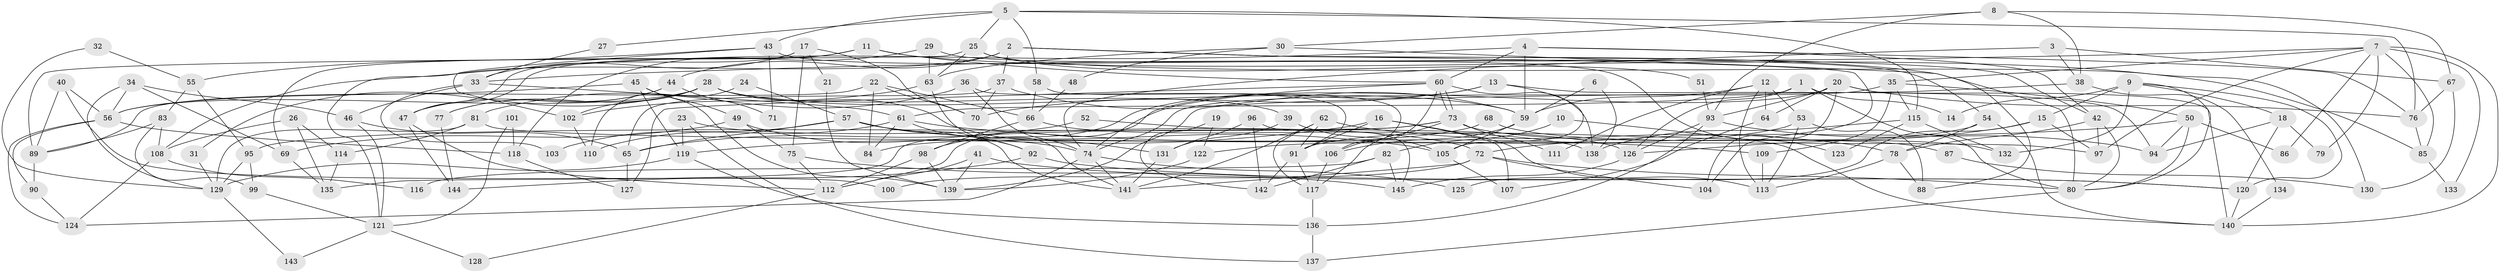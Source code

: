 // Generated by graph-tools (version 1.1) at 2025/51/03/09/25 04:51:59]
// undirected, 145 vertices, 290 edges
graph export_dot {
graph [start="1"]
  node [color=gray90,style=filled];
  1;
  2;
  3;
  4;
  5;
  6;
  7;
  8;
  9;
  10;
  11;
  12;
  13;
  14;
  15;
  16;
  17;
  18;
  19;
  20;
  21;
  22;
  23;
  24;
  25;
  26;
  27;
  28;
  29;
  30;
  31;
  32;
  33;
  34;
  35;
  36;
  37;
  38;
  39;
  40;
  41;
  42;
  43;
  44;
  45;
  46;
  47;
  48;
  49;
  50;
  51;
  52;
  53;
  54;
  55;
  56;
  57;
  58;
  59;
  60;
  61;
  62;
  63;
  64;
  65;
  66;
  67;
  68;
  69;
  70;
  71;
  72;
  73;
  74;
  75;
  76;
  77;
  78;
  79;
  80;
  81;
  82;
  83;
  84;
  85;
  86;
  87;
  88;
  89;
  90;
  91;
  92;
  93;
  94;
  95;
  96;
  97;
  98;
  99;
  100;
  101;
  102;
  103;
  104;
  105;
  106;
  107;
  108;
  109;
  110;
  111;
  112;
  113;
  114;
  115;
  116;
  117;
  118;
  119;
  120;
  121;
  122;
  123;
  124;
  125;
  126;
  127;
  128;
  129;
  130;
  131;
  132;
  133;
  134;
  135;
  136;
  137;
  138;
  139;
  140;
  141;
  142;
  143;
  144;
  145;
  1 -- 61;
  1 -- 80;
  1 -- 14;
  1 -- 126;
  2 -- 80;
  2 -- 37;
  2 -- 42;
  2 -- 44;
  2 -- 104;
  2 -- 121;
  3 -- 38;
  3 -- 74;
  3 -- 67;
  4 -- 76;
  4 -- 42;
  4 -- 59;
  4 -- 60;
  4 -- 108;
  5 -- 115;
  5 -- 43;
  5 -- 25;
  5 -- 27;
  5 -- 58;
  5 -- 76;
  6 -- 138;
  6 -- 59;
  7 -- 140;
  7 -- 97;
  7 -- 33;
  7 -- 35;
  7 -- 79;
  7 -- 85;
  7 -- 86;
  7 -- 133;
  8 -- 67;
  8 -- 93;
  8 -- 30;
  8 -- 38;
  9 -- 15;
  9 -- 120;
  9 -- 14;
  9 -- 18;
  9 -- 80;
  9 -- 132;
  10 -- 140;
  10 -- 82;
  11 -- 60;
  11 -- 85;
  11 -- 47;
  11 -- 69;
  12 -- 59;
  12 -- 64;
  12 -- 53;
  12 -- 111;
  12 -- 113;
  13 -- 98;
  13 -- 105;
  13 -- 70;
  13 -- 94;
  15 -- 97;
  15 -- 126;
  15 -- 125;
  16 -- 119;
  16 -- 113;
  16 -- 91;
  16 -- 107;
  17 -- 47;
  17 -- 33;
  17 -- 21;
  17 -- 70;
  17 -- 75;
  18 -- 120;
  18 -- 79;
  18 -- 94;
  19 -- 122;
  19 -- 142;
  20 -- 112;
  20 -- 104;
  20 -- 64;
  20 -- 76;
  20 -- 93;
  20 -- 140;
  21 -- 139;
  22 -- 89;
  22 -- 70;
  22 -- 66;
  22 -- 84;
  23 -- 137;
  23 -- 72;
  23 -- 119;
  24 -- 110;
  24 -- 57;
  25 -- 63;
  25 -- 51;
  25 -- 89;
  25 -- 130;
  26 -- 108;
  26 -- 135;
  26 -- 114;
  27 -- 33;
  28 -- 59;
  28 -- 56;
  28 -- 31;
  28 -- 39;
  28 -- 77;
  28 -- 102;
  28 -- 131;
  29 -- 118;
  29 -- 54;
  29 -- 63;
  30 -- 63;
  30 -- 48;
  30 -- 88;
  31 -- 129;
  32 -- 129;
  32 -- 55;
  33 -- 46;
  33 -- 61;
  33 -- 103;
  34 -- 69;
  34 -- 56;
  34 -- 46;
  34 -- 129;
  35 -- 50;
  35 -- 74;
  35 -- 109;
  35 -- 115;
  36 -- 91;
  36 -- 74;
  36 -- 81;
  37 -- 59;
  37 -- 70;
  37 -- 65;
  38 -- 139;
  38 -- 134;
  39 -- 131;
  39 -- 105;
  40 -- 89;
  40 -- 56;
  40 -- 100;
  41 -- 112;
  41 -- 139;
  41 -- 120;
  42 -- 80;
  42 -- 78;
  42 -- 97;
  43 -- 55;
  43 -- 102;
  43 -- 71;
  43 -- 123;
  44 -- 47;
  44 -- 71;
  44 -- 77;
  45 -- 119;
  45 -- 49;
  45 -- 56;
  45 -- 139;
  46 -- 65;
  46 -- 121;
  47 -- 144;
  47 -- 112;
  48 -- 66;
  49 -- 74;
  49 -- 69;
  49 -- 75;
  50 -- 80;
  50 -- 94;
  50 -- 72;
  50 -- 86;
  51 -- 93;
  52 -- 65;
  52 -- 126;
  53 -- 88;
  53 -- 113;
  53 -- 122;
  54 -- 91;
  54 -- 78;
  54 -- 140;
  55 -- 95;
  55 -- 83;
  56 -- 124;
  56 -- 90;
  56 -- 118;
  57 -- 105;
  57 -- 92;
  57 -- 65;
  57 -- 103;
  57 -- 141;
  58 -- 106;
  58 -- 66;
  59 -- 106;
  59 -- 105;
  60 -- 73;
  60 -- 73;
  60 -- 74;
  60 -- 106;
  60 -- 127;
  60 -- 138;
  61 -- 109;
  61 -- 84;
  61 -- 92;
  61 -- 110;
  62 -- 78;
  62 -- 141;
  62 -- 91;
  62 -- 117;
  63 -- 141;
  63 -- 102;
  64 -- 107;
  65 -- 127;
  66 -- 98;
  66 -- 138;
  67 -- 76;
  67 -- 130;
  68 -- 84;
  68 -- 132;
  69 -- 135;
  72 -- 141;
  72 -- 80;
  72 -- 100;
  72 -- 104;
  73 -- 117;
  73 -- 87;
  73 -- 95;
  73 -- 111;
  73 -- 135;
  74 -- 124;
  74 -- 125;
  74 -- 141;
  75 -- 112;
  75 -- 145;
  76 -- 85;
  77 -- 144;
  78 -- 113;
  78 -- 88;
  80 -- 137;
  81 -- 129;
  81 -- 97;
  81 -- 114;
  82 -- 145;
  82 -- 142;
  82 -- 116;
  83 -- 99;
  83 -- 108;
  83 -- 89;
  85 -- 133;
  87 -- 130;
  89 -- 90;
  90 -- 124;
  91 -- 117;
  91 -- 142;
  92 -- 120;
  92 -- 144;
  93 -- 94;
  93 -- 126;
  93 -- 136;
  95 -- 129;
  95 -- 99;
  96 -- 131;
  96 -- 145;
  96 -- 142;
  98 -- 112;
  98 -- 139;
  99 -- 121;
  101 -- 118;
  101 -- 121;
  102 -- 110;
  105 -- 107;
  106 -- 117;
  108 -- 124;
  108 -- 116;
  109 -- 113;
  112 -- 128;
  114 -- 135;
  115 -- 138;
  115 -- 123;
  115 -- 132;
  117 -- 136;
  118 -- 127;
  119 -- 136;
  119 -- 129;
  120 -- 140;
  121 -- 128;
  121 -- 143;
  122 -- 139;
  126 -- 145;
  129 -- 143;
  131 -- 141;
  134 -- 140;
  136 -- 137;
}
